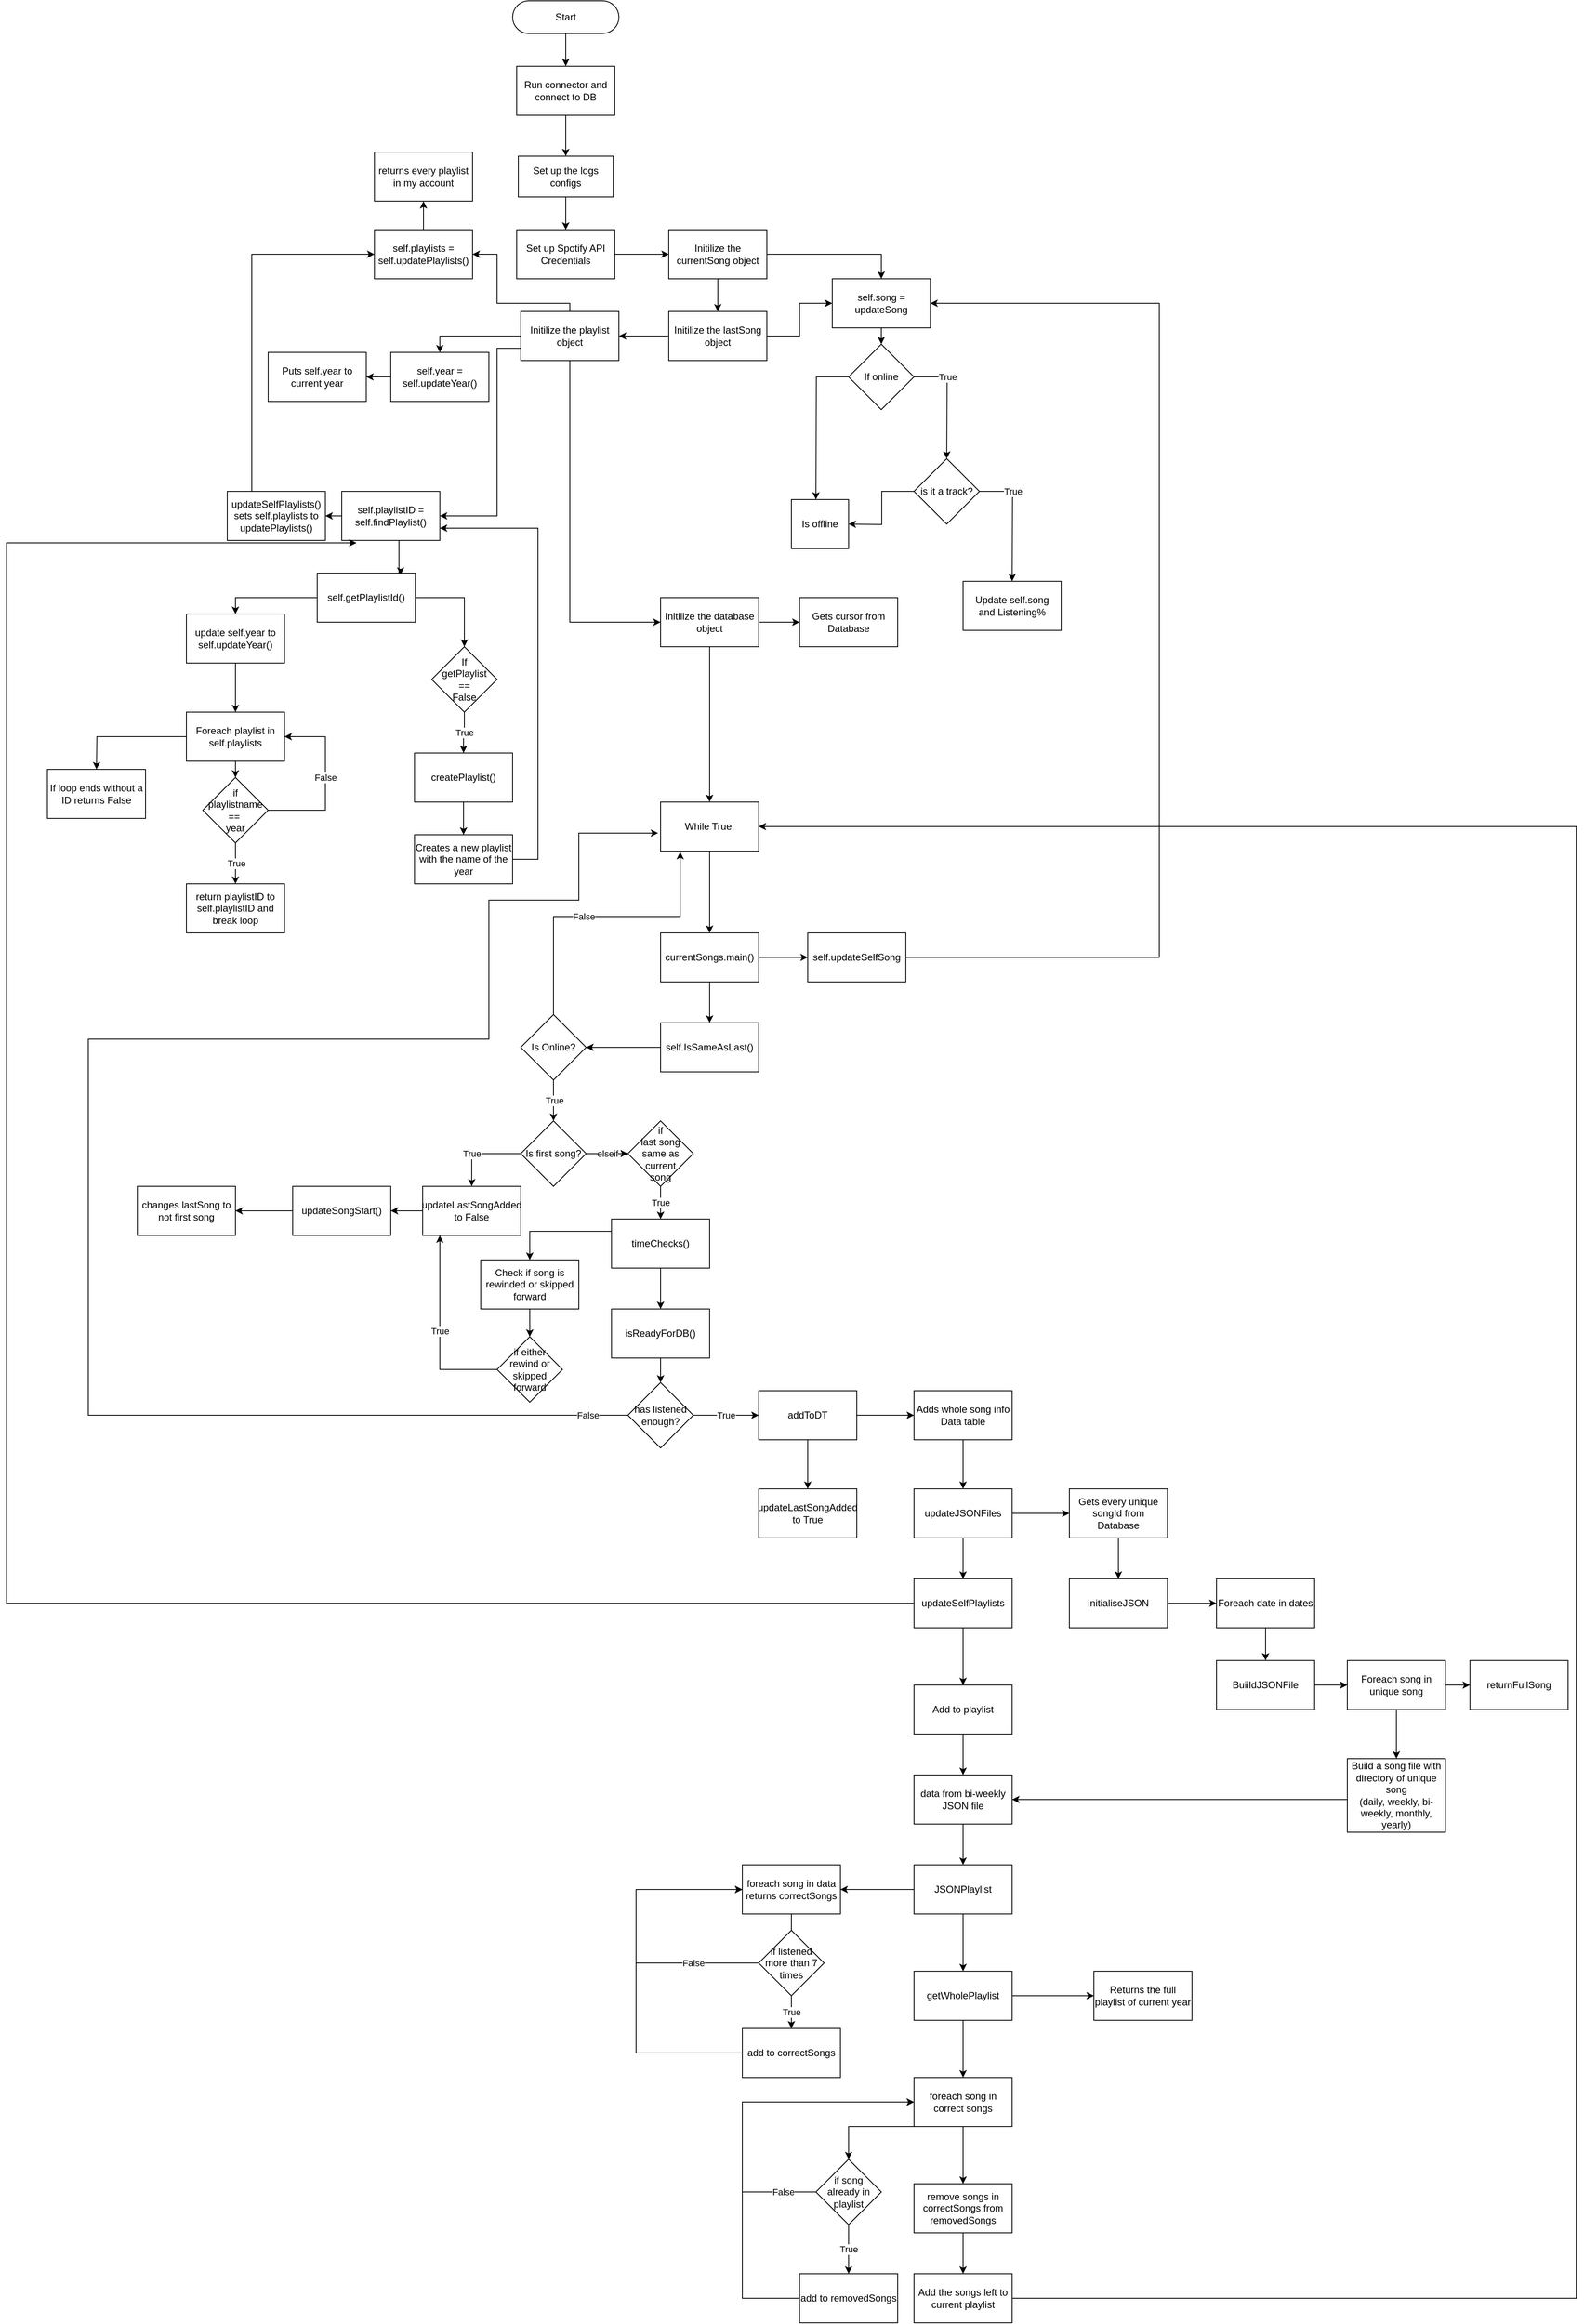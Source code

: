 <mxfile version="14.5.1" type="device"><diagram id="PbO5rvgXI9XDlpEe3oXF" name="Page-1"><mxGraphModel dx="4264" dy="1870" grid="1" gridSize="10" guides="1" tooltips="1" connect="1" arrows="1" fold="1" page="1" pageScale="1" pageWidth="827" pageHeight="1169" math="0" shadow="0"><root><mxCell id="0"/><mxCell id="1" parent="0"/><mxCell id="idxCYR7umblseoc-jN91-6" style="edgeStyle=orthogonalEdgeStyle;rounded=0;orthogonalLoop=1;jettySize=auto;html=1;entryX=0.5;entryY=0;entryDx=0;entryDy=0;" edge="1" parent="1" source="idxCYR7umblseoc-jN91-1" target="idxCYR7umblseoc-jN91-5"><mxGeometry relative="1" as="geometry"/></mxCell><mxCell id="idxCYR7umblseoc-jN91-1" value="Start" style="rounded=1;whiteSpace=wrap;html=1;arcSize=50;" vertex="1" parent="1"><mxGeometry x="349" y="40" width="130" height="40" as="geometry"/></mxCell><mxCell id="idxCYR7umblseoc-jN91-8" style="edgeStyle=orthogonalEdgeStyle;rounded=0;orthogonalLoop=1;jettySize=auto;html=1;exitX=0.5;exitY=1;exitDx=0;exitDy=0;entryX=0.5;entryY=0;entryDx=0;entryDy=0;" edge="1" parent="1" source="idxCYR7umblseoc-jN91-5" target="idxCYR7umblseoc-jN91-7"><mxGeometry relative="1" as="geometry"/></mxCell><mxCell id="idxCYR7umblseoc-jN91-5" value="Run connector and connect to DB" style="rounded=0;whiteSpace=wrap;html=1;" vertex="1" parent="1"><mxGeometry x="354" y="120" width="120" height="60" as="geometry"/></mxCell><mxCell id="idxCYR7umblseoc-jN91-11" style="edgeStyle=orthogonalEdgeStyle;rounded=0;orthogonalLoop=1;jettySize=auto;html=1;exitX=0.5;exitY=1;exitDx=0;exitDy=0;entryX=0.5;entryY=0;entryDx=0;entryDy=0;" edge="1" parent="1" source="idxCYR7umblseoc-jN91-7" target="idxCYR7umblseoc-jN91-10"><mxGeometry relative="1" as="geometry"/></mxCell><mxCell id="idxCYR7umblseoc-jN91-7" value="Set up the logs configs" style="rounded=0;whiteSpace=wrap;html=1;" vertex="1" parent="1"><mxGeometry x="356" y="230" width="116" height="50" as="geometry"/></mxCell><mxCell id="idxCYR7umblseoc-jN91-47" style="edgeStyle=orthogonalEdgeStyle;rounded=0;orthogonalLoop=1;jettySize=auto;html=1;entryX=0;entryY=0.5;entryDx=0;entryDy=0;" edge="1" parent="1" source="idxCYR7umblseoc-jN91-10" target="idxCYR7umblseoc-jN91-12"><mxGeometry relative="1" as="geometry"/></mxCell><mxCell id="idxCYR7umblseoc-jN91-10" value="Set up Spotify API Credentials" style="rounded=0;whiteSpace=wrap;html=1;" vertex="1" parent="1"><mxGeometry x="354" y="320" width="120" height="60" as="geometry"/></mxCell><mxCell id="idxCYR7umblseoc-jN91-48" style="edgeStyle=orthogonalEdgeStyle;rounded=0;orthogonalLoop=1;jettySize=auto;html=1;" edge="1" parent="1" source="idxCYR7umblseoc-jN91-12" target="idxCYR7umblseoc-jN91-27"><mxGeometry relative="1" as="geometry"/></mxCell><mxCell id="idxCYR7umblseoc-jN91-49" style="edgeStyle=orthogonalEdgeStyle;rounded=0;orthogonalLoop=1;jettySize=auto;html=1;entryX=0.5;entryY=0;entryDx=0;entryDy=0;" edge="1" parent="1" source="idxCYR7umblseoc-jN91-12" target="idxCYR7umblseoc-jN91-15"><mxGeometry relative="1" as="geometry"/></mxCell><mxCell id="idxCYR7umblseoc-jN91-12" value="Initilize the currentSong object" style="rounded=0;whiteSpace=wrap;html=1;" vertex="1" parent="1"><mxGeometry x="540" y="320" width="120" height="60" as="geometry"/></mxCell><mxCell id="idxCYR7umblseoc-jN91-17" style="edgeStyle=orthogonalEdgeStyle;rounded=0;orthogonalLoop=1;jettySize=auto;html=1;exitX=0.5;exitY=1;exitDx=0;exitDy=0;entryX=0.5;entryY=0;entryDx=0;entryDy=0;" edge="1" parent="1" source="idxCYR7umblseoc-jN91-15" target="idxCYR7umblseoc-jN91-16"><mxGeometry relative="1" as="geometry"/></mxCell><mxCell id="idxCYR7umblseoc-jN91-15" value="self.song = updateSong" style="rounded=0;whiteSpace=wrap;html=1;" vertex="1" parent="1"><mxGeometry x="740" y="380" width="120" height="60" as="geometry"/></mxCell><mxCell id="idxCYR7umblseoc-jN91-18" style="edgeStyle=orthogonalEdgeStyle;rounded=0;orthogonalLoop=1;jettySize=auto;html=1;" edge="1" parent="1" source="idxCYR7umblseoc-jN91-16"><mxGeometry relative="1" as="geometry"><mxPoint x="880" y="600" as="targetPoint"/></mxGeometry></mxCell><mxCell id="idxCYR7umblseoc-jN91-19" value="True" style="edgeLabel;html=1;align=center;verticalAlign=middle;resizable=0;points=[];" vertex="1" connectable="0" parent="idxCYR7umblseoc-jN91-18"><mxGeometry x="-0.057" y="3" relative="1" as="geometry"><mxPoint x="-3" y="-26" as="offset"/></mxGeometry></mxCell><mxCell id="idxCYR7umblseoc-jN91-24" style="edgeStyle=orthogonalEdgeStyle;rounded=0;orthogonalLoop=1;jettySize=auto;html=1;" edge="1" parent="1" source="idxCYR7umblseoc-jN91-16"><mxGeometry relative="1" as="geometry"><mxPoint x="720" y="650" as="targetPoint"/></mxGeometry></mxCell><mxCell id="idxCYR7umblseoc-jN91-16" value="If online" style="rhombus;whiteSpace=wrap;html=1;" vertex="1" parent="1"><mxGeometry x="760" y="460" width="80" height="80" as="geometry"/></mxCell><mxCell id="idxCYR7umblseoc-jN91-21" style="edgeStyle=orthogonalEdgeStyle;rounded=0;orthogonalLoop=1;jettySize=auto;html=1;" edge="1" parent="1" source="idxCYR7umblseoc-jN91-20"><mxGeometry relative="1" as="geometry"><mxPoint x="960" y="750" as="targetPoint"/></mxGeometry></mxCell><mxCell id="idxCYR7umblseoc-jN91-22" value="True" style="edgeLabel;html=1;align=center;verticalAlign=middle;resizable=0;points=[];" vertex="1" connectable="0" parent="idxCYR7umblseoc-jN91-21"><mxGeometry x="-0.333" y="3" relative="1" as="geometry"><mxPoint x="-3" y="-10" as="offset"/></mxGeometry></mxCell><mxCell id="idxCYR7umblseoc-jN91-25" style="edgeStyle=orthogonalEdgeStyle;rounded=0;orthogonalLoop=1;jettySize=auto;html=1;" edge="1" parent="1" source="idxCYR7umblseoc-jN91-20"><mxGeometry relative="1" as="geometry"><mxPoint x="760" y="680" as="targetPoint"/></mxGeometry></mxCell><mxCell id="idxCYR7umblseoc-jN91-20" value="is it a track?" style="rhombus;whiteSpace=wrap;html=1;" vertex="1" parent="1"><mxGeometry x="840" y="600" width="80" height="80" as="geometry"/></mxCell><mxCell id="idxCYR7umblseoc-jN91-23" value="Update self.song&lt;br&gt;and Listening%" style="rounded=0;whiteSpace=wrap;html=1;" vertex="1" parent="1"><mxGeometry x="900" y="750" width="120" height="60" as="geometry"/></mxCell><mxCell id="idxCYR7umblseoc-jN91-26" value="Is offline" style="rounded=0;whiteSpace=wrap;html=1;" vertex="1" parent="1"><mxGeometry x="690" y="650" width="70" height="60" as="geometry"/></mxCell><mxCell id="idxCYR7umblseoc-jN91-31" style="edgeStyle=orthogonalEdgeStyle;rounded=0;orthogonalLoop=1;jettySize=auto;html=1;entryX=1;entryY=0.5;entryDx=0;entryDy=0;" edge="1" parent="1" source="idxCYR7umblseoc-jN91-27" target="idxCYR7umblseoc-jN91-30"><mxGeometry relative="1" as="geometry"/></mxCell><mxCell id="idxCYR7umblseoc-jN91-50" style="edgeStyle=orthogonalEdgeStyle;rounded=0;orthogonalLoop=1;jettySize=auto;html=1;entryX=0;entryY=0.5;entryDx=0;entryDy=0;" edge="1" parent="1" source="idxCYR7umblseoc-jN91-27" target="idxCYR7umblseoc-jN91-15"><mxGeometry relative="1" as="geometry"/></mxCell><mxCell id="idxCYR7umblseoc-jN91-27" value="&lt;span&gt;Initilize the lastSong object&lt;/span&gt;" style="rounded=0;whiteSpace=wrap;html=1;" vertex="1" parent="1"><mxGeometry x="540" y="420" width="120" height="60" as="geometry"/></mxCell><mxCell id="idxCYR7umblseoc-jN91-33" style="edgeStyle=orthogonalEdgeStyle;rounded=0;orthogonalLoop=1;jettySize=auto;html=1;entryX=1;entryY=0.5;entryDx=0;entryDy=0;" edge="1" parent="1" source="idxCYR7umblseoc-jN91-30" target="idxCYR7umblseoc-jN91-32"><mxGeometry relative="1" as="geometry"><Array as="points"><mxPoint x="419" y="410"/><mxPoint x="330" y="410"/><mxPoint x="330" y="350"/></Array></mxGeometry></mxCell><mxCell id="idxCYR7umblseoc-jN91-69" style="edgeStyle=orthogonalEdgeStyle;rounded=0;orthogonalLoop=1;jettySize=auto;html=1;entryX=0.5;entryY=0;entryDx=0;entryDy=0;" edge="1" parent="1" source="idxCYR7umblseoc-jN91-30" target="idxCYR7umblseoc-jN91-38"><mxGeometry relative="1" as="geometry"/></mxCell><mxCell id="idxCYR7umblseoc-jN91-70" style="edgeStyle=orthogonalEdgeStyle;rounded=0;orthogonalLoop=1;jettySize=auto;html=1;exitX=0;exitY=0.75;exitDx=0;exitDy=0;entryX=1;entryY=0.5;entryDx=0;entryDy=0;" edge="1" parent="1" source="idxCYR7umblseoc-jN91-30" target="idxCYR7umblseoc-jN91-43"><mxGeometry relative="1" as="geometry"><Array as="points"><mxPoint x="330" y="465"/><mxPoint x="330" y="670"/></Array></mxGeometry></mxCell><mxCell id="idxCYR7umblseoc-jN91-98" style="edgeStyle=orthogonalEdgeStyle;rounded=0;orthogonalLoop=1;jettySize=auto;html=1;entryX=0;entryY=0.5;entryDx=0;entryDy=0;" edge="1" parent="1" source="idxCYR7umblseoc-jN91-30" target="idxCYR7umblseoc-jN91-99"><mxGeometry relative="1" as="geometry"><mxPoint x="419" y="810" as="targetPoint"/><Array as="points"><mxPoint x="419" y="800"/></Array></mxGeometry></mxCell><mxCell id="idxCYR7umblseoc-jN91-30" value="&lt;span&gt;Initilize the playlist object&lt;/span&gt;" style="rounded=0;whiteSpace=wrap;html=1;" vertex="1" parent="1"><mxGeometry x="359" y="420" width="120" height="60" as="geometry"/></mxCell><mxCell id="idxCYR7umblseoc-jN91-35" style="edgeStyle=orthogonalEdgeStyle;rounded=0;orthogonalLoop=1;jettySize=auto;html=1;entryX=0.5;entryY=1;entryDx=0;entryDy=0;" edge="1" parent="1" source="idxCYR7umblseoc-jN91-32" target="idxCYR7umblseoc-jN91-34"><mxGeometry relative="1" as="geometry"/></mxCell><mxCell id="idxCYR7umblseoc-jN91-32" value="self.playlists = self.updatePlaylists()" style="rounded=0;whiteSpace=wrap;html=1;" vertex="1" parent="1"><mxGeometry x="180" y="320" width="120" height="60" as="geometry"/></mxCell><mxCell id="idxCYR7umblseoc-jN91-34" value="returns every playlist in my account" style="rounded=0;whiteSpace=wrap;html=1;" vertex="1" parent="1"><mxGeometry x="180" y="225" width="120" height="60" as="geometry"/></mxCell><mxCell id="idxCYR7umblseoc-jN91-40" value="Puts self.year to current year" style="rounded=0;whiteSpace=wrap;html=1;" vertex="1" parent="1"><mxGeometry x="50" y="470" width="120" height="60" as="geometry"/></mxCell><mxCell id="idxCYR7umblseoc-jN91-62" style="edgeStyle=orthogonalEdgeStyle;rounded=0;orthogonalLoop=1;jettySize=auto;html=1;entryX=0.85;entryY=0.033;entryDx=0;entryDy=0;exitX=0.25;exitY=1;exitDx=0;exitDy=0;entryPerimeter=0;" edge="1" parent="1" source="idxCYR7umblseoc-jN91-43" target="idxCYR7umblseoc-jN91-61"><mxGeometry relative="1" as="geometry"><mxPoint x="180" y="720" as="sourcePoint"/><Array as="points"><mxPoint x="210" y="700"/><mxPoint x="210" y="740"/><mxPoint x="212" y="740"/></Array></mxGeometry></mxCell><mxCell id="idxCYR7umblseoc-jN91-65" style="edgeStyle=orthogonalEdgeStyle;rounded=0;orthogonalLoop=1;jettySize=auto;html=1;exitX=0;exitY=0.5;exitDx=0;exitDy=0;entryX=1;entryY=0.5;entryDx=0;entryDy=0;" edge="1" parent="1" source="idxCYR7umblseoc-jN91-43" target="idxCYR7umblseoc-jN91-54"><mxGeometry relative="1" as="geometry"/></mxCell><mxCell id="idxCYR7umblseoc-jN91-43" value="self.playlistID = self.findPlaylist()" style="rounded=0;whiteSpace=wrap;html=1;" vertex="1" parent="1"><mxGeometry x="140" y="640" width="120" height="60" as="geometry"/></mxCell><mxCell id="idxCYR7umblseoc-jN91-64" style="edgeStyle=orthogonalEdgeStyle;rounded=0;orthogonalLoop=1;jettySize=auto;html=1;exitX=0.5;exitY=0;exitDx=0;exitDy=0;entryX=0;entryY=0.5;entryDx=0;entryDy=0;" edge="1" parent="1" source="idxCYR7umblseoc-jN91-54" target="idxCYR7umblseoc-jN91-32"><mxGeometry relative="1" as="geometry"><Array as="points"><mxPoint x="30" y="640"/><mxPoint x="30" y="350"/></Array></mxGeometry></mxCell><mxCell id="idxCYR7umblseoc-jN91-54" value="updateSelfPlaylists()&lt;br&gt;sets self.playlists to&lt;br&gt;updatePlaylists()" style="rounded=0;whiteSpace=wrap;html=1;" vertex="1" parent="1"><mxGeometry y="640" width="120" height="60" as="geometry"/></mxCell><mxCell id="idxCYR7umblseoc-jN91-72" style="edgeStyle=orthogonalEdgeStyle;rounded=0;orthogonalLoop=1;jettySize=auto;html=1;entryX=0.5;entryY=0;entryDx=0;entryDy=0;" edge="1" parent="1" source="idxCYR7umblseoc-jN91-61" target="idxCYR7umblseoc-jN91-71"><mxGeometry relative="1" as="geometry"/></mxCell><mxCell id="idxCYR7umblseoc-jN91-88" style="edgeStyle=orthogonalEdgeStyle;rounded=0;orthogonalLoop=1;jettySize=auto;html=1;entryX=0.5;entryY=0;entryDx=0;entryDy=0;" edge="1" parent="1" source="idxCYR7umblseoc-jN91-61" target="idxCYR7umblseoc-jN91-87"><mxGeometry relative="1" as="geometry"/></mxCell><mxCell id="idxCYR7umblseoc-jN91-61" value="self.getPlaylistId()" style="rounded=0;whiteSpace=wrap;html=1;" vertex="1" parent="1"><mxGeometry x="110" y="740" width="120" height="60" as="geometry"/></mxCell><mxCell id="idxCYR7umblseoc-jN91-68" style="edgeStyle=orthogonalEdgeStyle;rounded=0;orthogonalLoop=1;jettySize=auto;html=1;entryX=1;entryY=0.5;entryDx=0;entryDy=0;" edge="1" parent="1" source="idxCYR7umblseoc-jN91-38" target="idxCYR7umblseoc-jN91-40"><mxGeometry relative="1" as="geometry"/></mxCell><mxCell id="idxCYR7umblseoc-jN91-38" value="self.year = self.updateYear()" style="rounded=0;whiteSpace=wrap;html=1;" vertex="1" parent="1"><mxGeometry x="200" y="470" width="120" height="60" as="geometry"/></mxCell><mxCell id="idxCYR7umblseoc-jN91-74" style="edgeStyle=orthogonalEdgeStyle;rounded=0;orthogonalLoop=1;jettySize=auto;html=1;entryX=0.5;entryY=0;entryDx=0;entryDy=0;" edge="1" parent="1" source="idxCYR7umblseoc-jN91-71" target="idxCYR7umblseoc-jN91-73"><mxGeometry relative="1" as="geometry"/></mxCell><mxCell id="idxCYR7umblseoc-jN91-71" value="update self.year to self.updateYear()" style="rounded=0;whiteSpace=wrap;html=1;" vertex="1" parent="1"><mxGeometry x="-50" y="790" width="120" height="60" as="geometry"/></mxCell><mxCell id="idxCYR7umblseoc-jN91-79" style="edgeStyle=orthogonalEdgeStyle;rounded=0;orthogonalLoop=1;jettySize=auto;html=1;entryX=0.5;entryY=0;entryDx=0;entryDy=0;" edge="1" parent="1" source="idxCYR7umblseoc-jN91-73" target="idxCYR7umblseoc-jN91-75"><mxGeometry relative="1" as="geometry"/></mxCell><mxCell id="idxCYR7umblseoc-jN91-82" style="edgeStyle=orthogonalEdgeStyle;rounded=0;orthogonalLoop=1;jettySize=auto;html=1;" edge="1" parent="1" source="idxCYR7umblseoc-jN91-73"><mxGeometry relative="1" as="geometry"><mxPoint x="-160" y="980" as="targetPoint"/></mxGeometry></mxCell><mxCell id="idxCYR7umblseoc-jN91-73" value="Foreach playlist in self.playlists" style="rounded=0;whiteSpace=wrap;html=1;" vertex="1" parent="1"><mxGeometry x="-50" y="910" width="120" height="60" as="geometry"/></mxCell><mxCell id="idxCYR7umblseoc-jN91-77" value="True" style="edgeStyle=orthogonalEdgeStyle;rounded=0;orthogonalLoop=1;jettySize=auto;html=1;exitX=0.5;exitY=1;exitDx=0;exitDy=0;" edge="1" parent="1" source="idxCYR7umblseoc-jN91-75"><mxGeometry relative="1" as="geometry"><mxPoint x="10" y="1120" as="targetPoint"/></mxGeometry></mxCell><mxCell id="idxCYR7umblseoc-jN91-80" style="edgeStyle=orthogonalEdgeStyle;rounded=0;orthogonalLoop=1;jettySize=auto;html=1;entryX=1;entryY=0.5;entryDx=0;entryDy=0;" edge="1" parent="1" source="idxCYR7umblseoc-jN91-75" target="idxCYR7umblseoc-jN91-73"><mxGeometry relative="1" as="geometry"><Array as="points"><mxPoint x="120" y="1030"/><mxPoint x="120" y="940"/></Array></mxGeometry></mxCell><mxCell id="idxCYR7umblseoc-jN91-81" value="False&lt;br&gt;" style="edgeLabel;html=1;align=center;verticalAlign=middle;resizable=0;points=[];" vertex="1" connectable="0" parent="idxCYR7umblseoc-jN91-80"><mxGeometry x="-0.381" y="-4" relative="1" as="geometry"><mxPoint x="5" y="-44" as="offset"/></mxGeometry></mxCell><mxCell id="idxCYR7umblseoc-jN91-75" value="if &lt;br&gt;playlistname ==&amp;nbsp;&lt;br&gt;year" style="rhombus;whiteSpace=wrap;html=1;" vertex="1" parent="1"><mxGeometry x="-30" y="990" width="80" height="80" as="geometry"/></mxCell><mxCell id="idxCYR7umblseoc-jN91-78" value="return playlistID to self.playlistID and break loop" style="rounded=0;whiteSpace=wrap;html=1;" vertex="1" parent="1"><mxGeometry x="-50" y="1120" width="120" height="60" as="geometry"/></mxCell><mxCell id="idxCYR7umblseoc-jN91-83" value="If loop ends without a ID returns False" style="rounded=0;whiteSpace=wrap;html=1;" vertex="1" parent="1"><mxGeometry x="-220" y="980" width="120" height="60" as="geometry"/></mxCell><mxCell id="idxCYR7umblseoc-jN91-96" value="True&lt;br&gt;" style="edgeStyle=orthogonalEdgeStyle;rounded=0;orthogonalLoop=1;jettySize=auto;html=1;entryX=0.5;entryY=0;entryDx=0;entryDy=0;" edge="1" parent="1" source="idxCYR7umblseoc-jN91-87" target="idxCYR7umblseoc-jN91-91"><mxGeometry relative="1" as="geometry"/></mxCell><mxCell id="idxCYR7umblseoc-jN91-87" value="If &lt;br&gt;getPlaylist &lt;br&gt;== &lt;br&gt;False" style="rhombus;whiteSpace=wrap;html=1;" vertex="1" parent="1"><mxGeometry x="250" y="830" width="80" height="80" as="geometry"/></mxCell><mxCell id="idxCYR7umblseoc-jN91-93" style="edgeStyle=orthogonalEdgeStyle;rounded=0;orthogonalLoop=1;jettySize=auto;html=1;entryX=0.5;entryY=0;entryDx=0;entryDy=0;" edge="1" parent="1" source="idxCYR7umblseoc-jN91-91" target="idxCYR7umblseoc-jN91-92"><mxGeometry relative="1" as="geometry"/></mxCell><mxCell id="idxCYR7umblseoc-jN91-91" value="createPlaylist()" style="rounded=0;whiteSpace=wrap;html=1;" vertex="1" parent="1"><mxGeometry x="229" y="960" width="120" height="60" as="geometry"/></mxCell><mxCell id="idxCYR7umblseoc-jN91-97" style="edgeStyle=orthogonalEdgeStyle;rounded=0;orthogonalLoop=1;jettySize=auto;html=1;entryX=1;entryY=0.75;entryDx=0;entryDy=0;" edge="1" parent="1" source="idxCYR7umblseoc-jN91-92" target="idxCYR7umblseoc-jN91-43"><mxGeometry relative="1" as="geometry"><Array as="points"><mxPoint x="380" y="1090"/><mxPoint x="380" y="685"/></Array></mxGeometry></mxCell><mxCell id="idxCYR7umblseoc-jN91-92" value="Creates a new playlist with the name of the year" style="rounded=0;whiteSpace=wrap;html=1;" vertex="1" parent="1"><mxGeometry x="229" y="1060" width="120" height="60" as="geometry"/></mxCell><mxCell id="idxCYR7umblseoc-jN91-101" style="edgeStyle=orthogonalEdgeStyle;rounded=0;orthogonalLoop=1;jettySize=auto;html=1;entryX=0;entryY=0.5;entryDx=0;entryDy=0;" edge="1" parent="1" source="idxCYR7umblseoc-jN91-99" target="idxCYR7umblseoc-jN91-100"><mxGeometry relative="1" as="geometry"/></mxCell><mxCell id="idxCYR7umblseoc-jN91-115" style="edgeStyle=orthogonalEdgeStyle;rounded=0;orthogonalLoop=1;jettySize=auto;html=1;entryX=0.5;entryY=0;entryDx=0;entryDy=0;" edge="1" parent="1" source="idxCYR7umblseoc-jN91-99" target="idxCYR7umblseoc-jN91-113"><mxGeometry relative="1" as="geometry"/></mxCell><mxCell id="idxCYR7umblseoc-jN91-99" value="&lt;span&gt;Initilize the database object&lt;/span&gt;" style="rounded=0;whiteSpace=wrap;html=1;" vertex="1" parent="1"><mxGeometry x="530" y="770" width="120" height="60" as="geometry"/></mxCell><mxCell id="idxCYR7umblseoc-jN91-100" value="Gets cursor from Database" style="rounded=0;whiteSpace=wrap;html=1;" vertex="1" parent="1"><mxGeometry x="700" y="770" width="120" height="60" as="geometry"/></mxCell><mxCell id="idxCYR7umblseoc-jN91-105" style="edgeStyle=orthogonalEdgeStyle;rounded=0;orthogonalLoop=1;jettySize=auto;html=1;entryX=0;entryY=0.5;entryDx=0;entryDy=0;" edge="1" parent="1" source="idxCYR7umblseoc-jN91-103" target="idxCYR7umblseoc-jN91-104"><mxGeometry relative="1" as="geometry"/></mxCell><mxCell id="idxCYR7umblseoc-jN91-108" style="edgeStyle=orthogonalEdgeStyle;rounded=0;orthogonalLoop=1;jettySize=auto;html=1;entryX=0.5;entryY=0;entryDx=0;entryDy=0;" edge="1" parent="1" source="idxCYR7umblseoc-jN91-103" target="idxCYR7umblseoc-jN91-107"><mxGeometry relative="1" as="geometry"/></mxCell><mxCell id="idxCYR7umblseoc-jN91-103" value="currentSongs.main()" style="rounded=0;whiteSpace=wrap;html=1;" vertex="1" parent="1"><mxGeometry x="530" y="1180" width="120" height="60" as="geometry"/></mxCell><mxCell id="idxCYR7umblseoc-jN91-106" style="edgeStyle=orthogonalEdgeStyle;rounded=0;orthogonalLoop=1;jettySize=auto;html=1;entryX=1;entryY=0.5;entryDx=0;entryDy=0;" edge="1" parent="1" source="idxCYR7umblseoc-jN91-104" target="idxCYR7umblseoc-jN91-15"><mxGeometry relative="1" as="geometry"><Array as="points"><mxPoint x="1140" y="1210"/><mxPoint x="1140" y="410"/></Array></mxGeometry></mxCell><mxCell id="idxCYR7umblseoc-jN91-104" value="self.updateSelfSong" style="rounded=0;whiteSpace=wrap;html=1;" vertex="1" parent="1"><mxGeometry x="710" y="1180" width="120" height="60" as="geometry"/></mxCell><mxCell id="idxCYR7umblseoc-jN91-110" style="edgeStyle=orthogonalEdgeStyle;rounded=0;orthogonalLoop=1;jettySize=auto;html=1;" edge="1" parent="1" source="idxCYR7umblseoc-jN91-107" target="idxCYR7umblseoc-jN91-109"><mxGeometry relative="1" as="geometry"/></mxCell><mxCell id="idxCYR7umblseoc-jN91-107" value="self.IsSameAsLast()" style="rounded=0;whiteSpace=wrap;html=1;" vertex="1" parent="1"><mxGeometry x="530" y="1290" width="120" height="60" as="geometry"/></mxCell><mxCell id="idxCYR7umblseoc-jN91-112" value="True" style="edgeStyle=orthogonalEdgeStyle;rounded=0;orthogonalLoop=1;jettySize=auto;html=1;entryX=0.5;entryY=0;entryDx=0;entryDy=0;" edge="1" parent="1" source="idxCYR7umblseoc-jN91-109"><mxGeometry relative="1" as="geometry"><mxPoint x="399" y="1410" as="targetPoint"/></mxGeometry></mxCell><mxCell id="idxCYR7umblseoc-jN91-116" value="False" style="edgeStyle=orthogonalEdgeStyle;rounded=0;orthogonalLoop=1;jettySize=auto;html=1;entryX=0.2;entryY=1.017;entryDx=0;entryDy=0;entryPerimeter=0;" edge="1" parent="1" source="idxCYR7umblseoc-jN91-109" target="idxCYR7umblseoc-jN91-113"><mxGeometry x="-0.114" relative="1" as="geometry"><Array as="points"><mxPoint x="399" y="1160"/><mxPoint x="554" y="1160"/></Array><mxPoint as="offset"/></mxGeometry></mxCell><mxCell id="idxCYR7umblseoc-jN91-109" value="Is Online?" style="rhombus;whiteSpace=wrap;html=1;" vertex="1" parent="1"><mxGeometry x="359" y="1280" width="80" height="80" as="geometry"/></mxCell><mxCell id="idxCYR7umblseoc-jN91-114" style="edgeStyle=orthogonalEdgeStyle;rounded=0;orthogonalLoop=1;jettySize=auto;html=1;entryX=0.5;entryY=0;entryDx=0;entryDy=0;" edge="1" parent="1" source="idxCYR7umblseoc-jN91-113" target="idxCYR7umblseoc-jN91-103"><mxGeometry relative="1" as="geometry"/></mxCell><mxCell id="idxCYR7umblseoc-jN91-113" value="While True:" style="rounded=0;whiteSpace=wrap;html=1;" vertex="1" parent="1"><mxGeometry x="530" y="1020" width="120" height="60" as="geometry"/></mxCell><mxCell id="idxCYR7umblseoc-jN91-120" style="edgeStyle=orthogonalEdgeStyle;rounded=0;orthogonalLoop=1;jettySize=auto;html=1;entryX=0.5;entryY=0;entryDx=0;entryDy=0;" edge="1" parent="1" source="idxCYR7umblseoc-jN91-117" target="idxCYR7umblseoc-jN91-119"><mxGeometry relative="1" as="geometry"><Array as="points"><mxPoint x="299" y="1450"/></Array></mxGeometry></mxCell><mxCell id="idxCYR7umblseoc-jN91-127" value="True&lt;br&gt;" style="edgeLabel;html=1;align=center;verticalAlign=middle;resizable=0;points=[];" vertex="1" connectable="0" parent="idxCYR7umblseoc-jN91-120"><mxGeometry x="-0.06" y="-2" relative="1" as="geometry"><mxPoint x="-13" y="2" as="offset"/></mxGeometry></mxCell><mxCell id="idxCYR7umblseoc-jN91-126" value="elseif" style="edgeStyle=orthogonalEdgeStyle;rounded=0;orthogonalLoop=1;jettySize=auto;html=1;entryX=0;entryY=0.5;entryDx=0;entryDy=0;" edge="1" parent="1" source="idxCYR7umblseoc-jN91-117" target="idxCYR7umblseoc-jN91-125"><mxGeometry relative="1" as="geometry"/></mxCell><mxCell id="idxCYR7umblseoc-jN91-117" value="Is first song?" style="rhombus;whiteSpace=wrap;html=1;" vertex="1" parent="1"><mxGeometry x="359" y="1410" width="80" height="80" as="geometry"/></mxCell><mxCell id="idxCYR7umblseoc-jN91-122" style="edgeStyle=orthogonalEdgeStyle;rounded=0;orthogonalLoop=1;jettySize=auto;html=1;" edge="1" parent="1" source="idxCYR7umblseoc-jN91-119" target="idxCYR7umblseoc-jN91-121"><mxGeometry relative="1" as="geometry"/></mxCell><mxCell id="idxCYR7umblseoc-jN91-119" value="updateLastSongAdded to False" style="rounded=0;whiteSpace=wrap;html=1;" vertex="1" parent="1"><mxGeometry x="239" y="1490" width="120" height="60" as="geometry"/></mxCell><mxCell id="idxCYR7umblseoc-jN91-124" style="edgeStyle=orthogonalEdgeStyle;rounded=0;orthogonalLoop=1;jettySize=auto;html=1;entryX=1;entryY=0.5;entryDx=0;entryDy=0;" edge="1" parent="1" source="idxCYR7umblseoc-jN91-121" target="idxCYR7umblseoc-jN91-123"><mxGeometry relative="1" as="geometry"/></mxCell><mxCell id="idxCYR7umblseoc-jN91-121" value="updateSongStart()" style="rounded=0;whiteSpace=wrap;html=1;" vertex="1" parent="1"><mxGeometry x="80" y="1490" width="120" height="60" as="geometry"/></mxCell><mxCell id="idxCYR7umblseoc-jN91-123" value="changes lastSong to not first song" style="rounded=0;whiteSpace=wrap;html=1;" vertex="1" parent="1"><mxGeometry x="-110" y="1490" width="120" height="60" as="geometry"/></mxCell><mxCell id="idxCYR7umblseoc-jN91-129" value="True" style="edgeStyle=orthogonalEdgeStyle;rounded=0;orthogonalLoop=1;jettySize=auto;html=1;entryX=0.5;entryY=0;entryDx=0;entryDy=0;" edge="1" parent="1" source="idxCYR7umblseoc-jN91-125" target="idxCYR7umblseoc-jN91-128"><mxGeometry relative="1" as="geometry"/></mxCell><mxCell id="idxCYR7umblseoc-jN91-125" value="if &lt;br&gt;last song same as current &lt;br&gt;song" style="rhombus;whiteSpace=wrap;html=1;" vertex="1" parent="1"><mxGeometry x="490" y="1410" width="80" height="80" as="geometry"/></mxCell><mxCell id="idxCYR7umblseoc-jN91-131" style="edgeStyle=orthogonalEdgeStyle;rounded=0;orthogonalLoop=1;jettySize=auto;html=1;exitX=0;exitY=0.25;exitDx=0;exitDy=0;entryX=0.5;entryY=0;entryDx=0;entryDy=0;" edge="1" parent="1" source="idxCYR7umblseoc-jN91-128" target="idxCYR7umblseoc-jN91-130"><mxGeometry relative="1" as="geometry"/></mxCell><mxCell id="idxCYR7umblseoc-jN91-139" style="edgeStyle=orthogonalEdgeStyle;rounded=0;orthogonalLoop=1;jettySize=auto;html=1;entryX=0.5;entryY=0;entryDx=0;entryDy=0;" edge="1" parent="1" source="idxCYR7umblseoc-jN91-128" target="idxCYR7umblseoc-jN91-138"><mxGeometry relative="1" as="geometry"/></mxCell><mxCell id="idxCYR7umblseoc-jN91-128" value="timeChecks()" style="rounded=0;whiteSpace=wrap;html=1;" vertex="1" parent="1"><mxGeometry x="470" y="1530" width="120" height="60" as="geometry"/></mxCell><mxCell id="idxCYR7umblseoc-jN91-133" style="edgeStyle=orthogonalEdgeStyle;rounded=0;orthogonalLoop=1;jettySize=auto;html=1;entryX=0.5;entryY=0;entryDx=0;entryDy=0;" edge="1" parent="1" source="idxCYR7umblseoc-jN91-130" target="idxCYR7umblseoc-jN91-132"><mxGeometry relative="1" as="geometry"/></mxCell><mxCell id="idxCYR7umblseoc-jN91-130" value="Check if song is rewinded or skipped forward" style="rounded=0;whiteSpace=wrap;html=1;" vertex="1" parent="1"><mxGeometry x="310" y="1580" width="120" height="60" as="geometry"/></mxCell><mxCell id="idxCYR7umblseoc-jN91-135" value="True" style="edgeStyle=orthogonalEdgeStyle;rounded=0;orthogonalLoop=1;jettySize=auto;html=1;" edge="1" parent="1" source="idxCYR7umblseoc-jN91-132"><mxGeometry relative="1" as="geometry"><mxPoint x="260" y="1550" as="targetPoint"/><Array as="points"><mxPoint x="260" y="1714"/><mxPoint x="260" y="1550"/></Array></mxGeometry></mxCell><mxCell id="idxCYR7umblseoc-jN91-132" value="if either rewind or skipped forward" style="rhombus;whiteSpace=wrap;html=1;" vertex="1" parent="1"><mxGeometry x="330" y="1674" width="80" height="80" as="geometry"/></mxCell><mxCell id="idxCYR7umblseoc-jN91-141" style="edgeStyle=orthogonalEdgeStyle;rounded=0;orthogonalLoop=1;jettySize=auto;html=1;entryX=0.5;entryY=0;entryDx=0;entryDy=0;" edge="1" parent="1" source="idxCYR7umblseoc-jN91-138" target="idxCYR7umblseoc-jN91-140"><mxGeometry relative="1" as="geometry"/></mxCell><mxCell id="idxCYR7umblseoc-jN91-138" value="isReadyForDB()" style="rounded=0;whiteSpace=wrap;html=1;" vertex="1" parent="1"><mxGeometry x="470" y="1640" width="120" height="60" as="geometry"/></mxCell><mxCell id="idxCYR7umblseoc-jN91-142" value="False" style="edgeStyle=orthogonalEdgeStyle;rounded=0;orthogonalLoop=1;jettySize=auto;html=1;entryX=-0.025;entryY=0.633;entryDx=0;entryDy=0;entryPerimeter=0;" edge="1" parent="1" source="idxCYR7umblseoc-jN91-140" target="idxCYR7umblseoc-jN91-113"><mxGeometry x="-0.952" relative="1" as="geometry"><Array as="points"><mxPoint x="-170" y="1770"/><mxPoint x="-170" y="1310"/><mxPoint x="320" y="1310"/><mxPoint x="320" y="1140"/><mxPoint x="430" y="1140"/><mxPoint x="430" y="1058"/></Array><mxPoint as="offset"/></mxGeometry></mxCell><mxCell id="idxCYR7umblseoc-jN91-144" value="True" style="edgeStyle=orthogonalEdgeStyle;rounded=0;orthogonalLoop=1;jettySize=auto;html=1;entryX=0;entryY=0.5;entryDx=0;entryDy=0;" edge="1" parent="1" source="idxCYR7umblseoc-jN91-140" target="idxCYR7umblseoc-jN91-143"><mxGeometry relative="1" as="geometry"/></mxCell><mxCell id="idxCYR7umblseoc-jN91-140" value="has listened enough?" style="rhombus;whiteSpace=wrap;html=1;" vertex="1" parent="1"><mxGeometry x="490" y="1730" width="80" height="80" as="geometry"/></mxCell><mxCell id="idxCYR7umblseoc-jN91-146" style="edgeStyle=orthogonalEdgeStyle;rounded=0;orthogonalLoop=1;jettySize=auto;html=1;entryX=0.5;entryY=0;entryDx=0;entryDy=0;" edge="1" parent="1" source="idxCYR7umblseoc-jN91-143" target="idxCYR7umblseoc-jN91-145"><mxGeometry relative="1" as="geometry"/></mxCell><mxCell id="idxCYR7umblseoc-jN91-148" style="edgeStyle=orthogonalEdgeStyle;rounded=0;orthogonalLoop=1;jettySize=auto;html=1;" edge="1" parent="1" source="idxCYR7umblseoc-jN91-143" target="idxCYR7umblseoc-jN91-147"><mxGeometry relative="1" as="geometry"/></mxCell><mxCell id="idxCYR7umblseoc-jN91-143" value="addToDT" style="rounded=0;whiteSpace=wrap;html=1;" vertex="1" parent="1"><mxGeometry x="650" y="1740" width="120" height="60" as="geometry"/></mxCell><mxCell id="idxCYR7umblseoc-jN91-145" value="&lt;span&gt;updateLastSongAdded to True&lt;/span&gt;" style="rounded=0;whiteSpace=wrap;html=1;" vertex="1" parent="1"><mxGeometry x="650" y="1860" width="120" height="60" as="geometry"/></mxCell><mxCell id="idxCYR7umblseoc-jN91-150" style="edgeStyle=orthogonalEdgeStyle;rounded=0;orthogonalLoop=1;jettySize=auto;html=1;entryX=0.5;entryY=0;entryDx=0;entryDy=0;" edge="1" parent="1" source="idxCYR7umblseoc-jN91-147" target="idxCYR7umblseoc-jN91-149"><mxGeometry relative="1" as="geometry"/></mxCell><mxCell id="idxCYR7umblseoc-jN91-147" value="Adds whole song info Data table" style="rounded=0;whiteSpace=wrap;html=1;" vertex="1" parent="1"><mxGeometry x="840" y="1740" width="120" height="60" as="geometry"/></mxCell><mxCell id="idxCYR7umblseoc-jN91-152" style="edgeStyle=orthogonalEdgeStyle;rounded=0;orthogonalLoop=1;jettySize=auto;html=1;" edge="1" parent="1" source="idxCYR7umblseoc-jN91-149" target="idxCYR7umblseoc-jN91-151"><mxGeometry relative="1" as="geometry"/></mxCell><mxCell id="idxCYR7umblseoc-jN91-167" style="edgeStyle=orthogonalEdgeStyle;rounded=0;orthogonalLoop=1;jettySize=auto;html=1;" edge="1" parent="1" source="idxCYR7umblseoc-jN91-149" target="idxCYR7umblseoc-jN91-166"><mxGeometry relative="1" as="geometry"/></mxCell><mxCell id="idxCYR7umblseoc-jN91-149" value="updateJSONFiles" style="rounded=0;whiteSpace=wrap;html=1;" vertex="1" parent="1"><mxGeometry x="840" y="1860" width="120" height="60" as="geometry"/></mxCell><mxCell id="idxCYR7umblseoc-jN91-154" style="edgeStyle=orthogonalEdgeStyle;rounded=0;orthogonalLoop=1;jettySize=auto;html=1;entryX=0.5;entryY=0;entryDx=0;entryDy=0;" edge="1" parent="1" source="idxCYR7umblseoc-jN91-151" target="idxCYR7umblseoc-jN91-153"><mxGeometry relative="1" as="geometry"/></mxCell><mxCell id="idxCYR7umblseoc-jN91-151" value="Gets every unique songId from Database" style="rounded=0;whiteSpace=wrap;html=1;" vertex="1" parent="1"><mxGeometry x="1030" y="1860" width="120" height="60" as="geometry"/></mxCell><mxCell id="idxCYR7umblseoc-jN91-156" style="edgeStyle=orthogonalEdgeStyle;rounded=0;orthogonalLoop=1;jettySize=auto;html=1;" edge="1" parent="1" source="idxCYR7umblseoc-jN91-153" target="idxCYR7umblseoc-jN91-155"><mxGeometry relative="1" as="geometry"/></mxCell><mxCell id="idxCYR7umblseoc-jN91-153" value="initialiseJSON" style="rounded=0;whiteSpace=wrap;html=1;" vertex="1" parent="1"><mxGeometry x="1030" y="1970" width="120" height="60" as="geometry"/></mxCell><mxCell id="idxCYR7umblseoc-jN91-158" style="edgeStyle=orthogonalEdgeStyle;rounded=0;orthogonalLoop=1;jettySize=auto;html=1;entryX=0.5;entryY=0;entryDx=0;entryDy=0;" edge="1" parent="1" source="idxCYR7umblseoc-jN91-155" target="idxCYR7umblseoc-jN91-157"><mxGeometry relative="1" as="geometry"/></mxCell><mxCell id="idxCYR7umblseoc-jN91-155" value="Foreach date in dates" style="rounded=0;whiteSpace=wrap;html=1;" vertex="1" parent="1"><mxGeometry x="1210" y="1970" width="120" height="60" as="geometry"/></mxCell><mxCell id="idxCYR7umblseoc-jN91-160" style="edgeStyle=orthogonalEdgeStyle;rounded=0;orthogonalLoop=1;jettySize=auto;html=1;entryX=0;entryY=0.5;entryDx=0;entryDy=0;" edge="1" parent="1" source="idxCYR7umblseoc-jN91-157" target="idxCYR7umblseoc-jN91-159"><mxGeometry relative="1" as="geometry"/></mxCell><mxCell id="idxCYR7umblseoc-jN91-157" value="BuiildJSONFile" style="rounded=0;whiteSpace=wrap;html=1;" vertex="1" parent="1"><mxGeometry x="1210" y="2070" width="120" height="60" as="geometry"/></mxCell><mxCell id="idxCYR7umblseoc-jN91-162" style="edgeStyle=orthogonalEdgeStyle;rounded=0;orthogonalLoop=1;jettySize=auto;html=1;entryX=0;entryY=0.5;entryDx=0;entryDy=0;" edge="1" parent="1" source="idxCYR7umblseoc-jN91-159" target="idxCYR7umblseoc-jN91-161"><mxGeometry relative="1" as="geometry"/></mxCell><mxCell id="idxCYR7umblseoc-jN91-159" value="Foreach song in unique song" style="rounded=0;whiteSpace=wrap;html=1;" vertex="1" parent="1"><mxGeometry x="1370" y="2070" width="120" height="60" as="geometry"/></mxCell><mxCell id="idxCYR7umblseoc-jN91-164" style="edgeStyle=orthogonalEdgeStyle;rounded=0;orthogonalLoop=1;jettySize=auto;html=1;entryX=0.5;entryY=0;entryDx=0;entryDy=0;exitX=0.5;exitY=1;exitDx=0;exitDy=0;" edge="1" parent="1" source="idxCYR7umblseoc-jN91-159" target="idxCYR7umblseoc-jN91-163"><mxGeometry relative="1" as="geometry"><Array as="points"><mxPoint x="1430" y="2170"/><mxPoint x="1430" y="2170"/></Array></mxGeometry></mxCell><mxCell id="idxCYR7umblseoc-jN91-161" value="returnFullSong" style="rounded=0;whiteSpace=wrap;html=1;" vertex="1" parent="1"><mxGeometry x="1520" y="2070" width="120" height="60" as="geometry"/></mxCell><mxCell id="idxCYR7umblseoc-jN91-178" style="edgeStyle=orthogonalEdgeStyle;rounded=0;orthogonalLoop=1;jettySize=auto;html=1;" edge="1" parent="1" source="idxCYR7umblseoc-jN91-163" target="idxCYR7umblseoc-jN91-171"><mxGeometry relative="1" as="geometry"><Array as="points"><mxPoint x="1270" y="2240"/><mxPoint x="1270" y="2240"/></Array></mxGeometry></mxCell><mxCell id="idxCYR7umblseoc-jN91-163" value="Build a song file with directory of unique song&lt;br&gt;(daily, weekly, bi-weekly, monthly, yearly)" style="rounded=0;whiteSpace=wrap;html=1;" vertex="1" parent="1"><mxGeometry x="1370" y="2190" width="120" height="90" as="geometry"/></mxCell><mxCell id="idxCYR7umblseoc-jN91-168" style="edgeStyle=orthogonalEdgeStyle;rounded=0;orthogonalLoop=1;jettySize=auto;html=1;entryX=0.15;entryY=1.05;entryDx=0;entryDy=0;entryPerimeter=0;" edge="1" parent="1" source="idxCYR7umblseoc-jN91-166" target="idxCYR7umblseoc-jN91-43"><mxGeometry relative="1" as="geometry"><Array as="points"><mxPoint x="-270" y="2000"/><mxPoint x="-270" y="703"/></Array></mxGeometry></mxCell><mxCell id="idxCYR7umblseoc-jN91-170" style="edgeStyle=orthogonalEdgeStyle;rounded=0;orthogonalLoop=1;jettySize=auto;html=1;entryX=0.5;entryY=0;entryDx=0;entryDy=0;" edge="1" parent="1" source="idxCYR7umblseoc-jN91-166" target="idxCYR7umblseoc-jN91-169"><mxGeometry relative="1" as="geometry"/></mxCell><mxCell id="idxCYR7umblseoc-jN91-166" value="updateSelfPlaylists" style="rounded=0;whiteSpace=wrap;html=1;" vertex="1" parent="1"><mxGeometry x="840" y="1970" width="120" height="60" as="geometry"/></mxCell><mxCell id="idxCYR7umblseoc-jN91-172" style="edgeStyle=orthogonalEdgeStyle;rounded=0;orthogonalLoop=1;jettySize=auto;html=1;entryX=0.5;entryY=0;entryDx=0;entryDy=0;" edge="1" parent="1" source="idxCYR7umblseoc-jN91-169" target="idxCYR7umblseoc-jN91-171"><mxGeometry relative="1" as="geometry"/></mxCell><mxCell id="idxCYR7umblseoc-jN91-169" value="Add to playlist" style="rounded=0;whiteSpace=wrap;html=1;" vertex="1" parent="1"><mxGeometry x="840" y="2100" width="120" height="60" as="geometry"/></mxCell><mxCell id="idxCYR7umblseoc-jN91-175" style="edgeStyle=orthogonalEdgeStyle;rounded=0;orthogonalLoop=1;jettySize=auto;html=1;" edge="1" parent="1" source="idxCYR7umblseoc-jN91-171" target="idxCYR7umblseoc-jN91-174"><mxGeometry relative="1" as="geometry"/></mxCell><mxCell id="idxCYR7umblseoc-jN91-171" value="data from bi-weekly JSON file" style="rounded=0;whiteSpace=wrap;html=1;" vertex="1" parent="1"><mxGeometry x="840" y="2210" width="120" height="60" as="geometry"/></mxCell><mxCell id="idxCYR7umblseoc-jN91-180" style="edgeStyle=orthogonalEdgeStyle;rounded=0;orthogonalLoop=1;jettySize=auto;html=1;entryX=1;entryY=0.5;entryDx=0;entryDy=0;" edge="1" parent="1" source="idxCYR7umblseoc-jN91-174" target="idxCYR7umblseoc-jN91-179"><mxGeometry relative="1" as="geometry"><mxPoint x="770" y="2350" as="targetPoint"/><Array as="points"/></mxGeometry></mxCell><mxCell id="idxCYR7umblseoc-jN91-188" style="edgeStyle=orthogonalEdgeStyle;rounded=0;orthogonalLoop=1;jettySize=auto;html=1;entryX=0.5;entryY=0;entryDx=0;entryDy=0;" edge="1" parent="1" source="idxCYR7umblseoc-jN91-174" target="idxCYR7umblseoc-jN91-187"><mxGeometry relative="1" as="geometry"/></mxCell><mxCell id="idxCYR7umblseoc-jN91-174" value="JSONPlaylist" style="rounded=0;whiteSpace=wrap;html=1;" vertex="1" parent="1"><mxGeometry x="840" y="2320" width="120" height="60" as="geometry"/></mxCell><mxCell id="idxCYR7umblseoc-jN91-182" style="edgeStyle=orthogonalEdgeStyle;rounded=0;orthogonalLoop=1;jettySize=auto;html=1;entryX=0.5;entryY=0;entryDx=0;entryDy=0;" edge="1" parent="1" source="idxCYR7umblseoc-jN91-179" target="idxCYR7umblseoc-jN91-181"><mxGeometry relative="1" as="geometry"><Array as="points"><mxPoint x="690" y="2540"/></Array></mxGeometry></mxCell><mxCell id="idxCYR7umblseoc-jN91-179" value="foreach song in data&lt;br&gt;returns correctSongs" style="rounded=0;whiteSpace=wrap;html=1;" vertex="1" parent="1"><mxGeometry x="630" y="2320" width="120" height="60" as="geometry"/></mxCell><mxCell id="idxCYR7umblseoc-jN91-184" value="True" style="edgeStyle=orthogonalEdgeStyle;rounded=0;orthogonalLoop=1;jettySize=auto;html=1;entryX=0.5;entryY=0;entryDx=0;entryDy=0;" edge="1" parent="1" source="idxCYR7umblseoc-jN91-181" target="idxCYR7umblseoc-jN91-183"><mxGeometry relative="1" as="geometry"/></mxCell><mxCell id="idxCYR7umblseoc-jN91-186" value="False" style="edgeStyle=orthogonalEdgeStyle;rounded=0;orthogonalLoop=1;jettySize=auto;html=1;" edge="1" parent="1" source="idxCYR7umblseoc-jN91-181"><mxGeometry x="-0.568" relative="1" as="geometry"><mxPoint x="630" y="2350" as="targetPoint"/><Array as="points"><mxPoint x="500" y="2440"/><mxPoint x="500" y="2350"/></Array><mxPoint as="offset"/></mxGeometry></mxCell><mxCell id="idxCYR7umblseoc-jN91-181" value="if listened more than 7 times" style="rhombus;whiteSpace=wrap;html=1;" vertex="1" parent="1"><mxGeometry x="650" y="2400" width="80" height="80" as="geometry"/></mxCell><mxCell id="idxCYR7umblseoc-jN91-185" style="edgeStyle=orthogonalEdgeStyle;rounded=0;orthogonalLoop=1;jettySize=auto;html=1;entryX=0;entryY=0.5;entryDx=0;entryDy=0;" edge="1" parent="1" source="idxCYR7umblseoc-jN91-183" target="idxCYR7umblseoc-jN91-179"><mxGeometry relative="1" as="geometry"><Array as="points"><mxPoint x="500" y="2550"/><mxPoint x="500" y="2350"/></Array></mxGeometry></mxCell><mxCell id="idxCYR7umblseoc-jN91-183" value="add to correctSongs" style="rounded=0;whiteSpace=wrap;html=1;" vertex="1" parent="1"><mxGeometry x="630" y="2520" width="120" height="60" as="geometry"/></mxCell><mxCell id="idxCYR7umblseoc-jN91-190" style="edgeStyle=orthogonalEdgeStyle;rounded=0;orthogonalLoop=1;jettySize=auto;html=1;entryX=0;entryY=0.5;entryDx=0;entryDy=0;" edge="1" parent="1" source="idxCYR7umblseoc-jN91-187" target="idxCYR7umblseoc-jN91-189"><mxGeometry relative="1" as="geometry"/></mxCell><mxCell id="idxCYR7umblseoc-jN91-192" style="edgeStyle=orthogonalEdgeStyle;rounded=0;orthogonalLoop=1;jettySize=auto;html=1;entryX=0.5;entryY=0;entryDx=0;entryDy=0;" edge="1" parent="1" source="idxCYR7umblseoc-jN91-187" target="idxCYR7umblseoc-jN91-191"><mxGeometry relative="1" as="geometry"/></mxCell><mxCell id="idxCYR7umblseoc-jN91-187" value="getWholePlaylist" style="rounded=0;whiteSpace=wrap;html=1;" vertex="1" parent="1"><mxGeometry x="840" y="2450" width="120" height="60" as="geometry"/></mxCell><mxCell id="idxCYR7umblseoc-jN91-189" value="Returns the full playlist of current year" style="rounded=0;whiteSpace=wrap;html=1;" vertex="1" parent="1"><mxGeometry x="1060" y="2450" width="120" height="60" as="geometry"/></mxCell><mxCell id="idxCYR7umblseoc-jN91-194" style="edgeStyle=orthogonalEdgeStyle;rounded=0;orthogonalLoop=1;jettySize=auto;html=1;entryX=0.5;entryY=0;entryDx=0;entryDy=0;" edge="1" parent="1" source="idxCYR7umblseoc-jN91-191" target="idxCYR7umblseoc-jN91-193"><mxGeometry relative="1" as="geometry"><Array as="points"><mxPoint x="760" y="2640"/></Array></mxGeometry></mxCell><mxCell id="idxCYR7umblseoc-jN91-200" style="edgeStyle=orthogonalEdgeStyle;rounded=0;orthogonalLoop=1;jettySize=auto;html=1;" edge="1" parent="1" source="idxCYR7umblseoc-jN91-191"><mxGeometry relative="1" as="geometry"><mxPoint x="900" y="2710.0" as="targetPoint"/></mxGeometry></mxCell><mxCell id="idxCYR7umblseoc-jN91-191" value="foreach song in correct songs" style="rounded=0;whiteSpace=wrap;html=1;" vertex="1" parent="1"><mxGeometry x="840" y="2580" width="120" height="60" as="geometry"/></mxCell><mxCell id="idxCYR7umblseoc-jN91-196" value="True" style="edgeStyle=orthogonalEdgeStyle;rounded=0;orthogonalLoop=1;jettySize=auto;html=1;entryX=0.5;entryY=0;entryDx=0;entryDy=0;" edge="1" parent="1" source="idxCYR7umblseoc-jN91-193" target="idxCYR7umblseoc-jN91-195"><mxGeometry relative="1" as="geometry"/></mxCell><mxCell id="idxCYR7umblseoc-jN91-198" value="False" style="edgeStyle=orthogonalEdgeStyle;rounded=0;orthogonalLoop=1;jettySize=auto;html=1;entryX=0;entryY=0.5;entryDx=0;entryDy=0;" edge="1" parent="1" source="idxCYR7umblseoc-jN91-193" target="idxCYR7umblseoc-jN91-191"><mxGeometry x="-0.806" relative="1" as="geometry"><Array as="points"><mxPoint x="630" y="2720"/><mxPoint x="630" y="2610"/></Array><mxPoint as="offset"/></mxGeometry></mxCell><mxCell id="idxCYR7umblseoc-jN91-193" value="if song already in playlist" style="rhombus;whiteSpace=wrap;html=1;" vertex="1" parent="1"><mxGeometry x="720" y="2680" width="80" height="80" as="geometry"/></mxCell><mxCell id="idxCYR7umblseoc-jN91-197" style="edgeStyle=orthogonalEdgeStyle;rounded=0;orthogonalLoop=1;jettySize=auto;html=1;entryX=0;entryY=0.5;entryDx=0;entryDy=0;" edge="1" parent="1" source="idxCYR7umblseoc-jN91-195" target="idxCYR7umblseoc-jN91-191"><mxGeometry relative="1" as="geometry"><Array as="points"><mxPoint x="630" y="2850"/><mxPoint x="630" y="2610"/></Array></mxGeometry></mxCell><mxCell id="idxCYR7umblseoc-jN91-195" value="add to removedSongs" style="rounded=0;whiteSpace=wrap;html=1;" vertex="1" parent="1"><mxGeometry x="700" y="2820" width="120" height="60" as="geometry"/></mxCell><mxCell id="idxCYR7umblseoc-jN91-202" style="edgeStyle=orthogonalEdgeStyle;rounded=0;orthogonalLoop=1;jettySize=auto;html=1;entryX=0.5;entryY=0;entryDx=0;entryDy=0;" edge="1" parent="1" source="idxCYR7umblseoc-jN91-199" target="idxCYR7umblseoc-jN91-201"><mxGeometry relative="1" as="geometry"/></mxCell><mxCell id="idxCYR7umblseoc-jN91-199" value="remove songs in correctSongs from removedSongs" style="rounded=0;whiteSpace=wrap;html=1;" vertex="1" parent="1"><mxGeometry x="840" y="2710" width="120" height="60" as="geometry"/></mxCell><mxCell id="idxCYR7umblseoc-jN91-203" style="edgeStyle=orthogonalEdgeStyle;rounded=0;orthogonalLoop=1;jettySize=auto;html=1;entryX=1;entryY=0.5;entryDx=0;entryDy=0;" edge="1" parent="1" source="idxCYR7umblseoc-jN91-201" target="idxCYR7umblseoc-jN91-113"><mxGeometry relative="1" as="geometry"><Array as="points"><mxPoint x="1650" y="2850"/><mxPoint x="1650" y="1050"/></Array></mxGeometry></mxCell><mxCell id="idxCYR7umblseoc-jN91-201" value="Add the songs left to current playlist" style="rounded=0;whiteSpace=wrap;html=1;" vertex="1" parent="1"><mxGeometry x="840" y="2820" width="120" height="60" as="geometry"/></mxCell></root></mxGraphModel></diagram></mxfile>